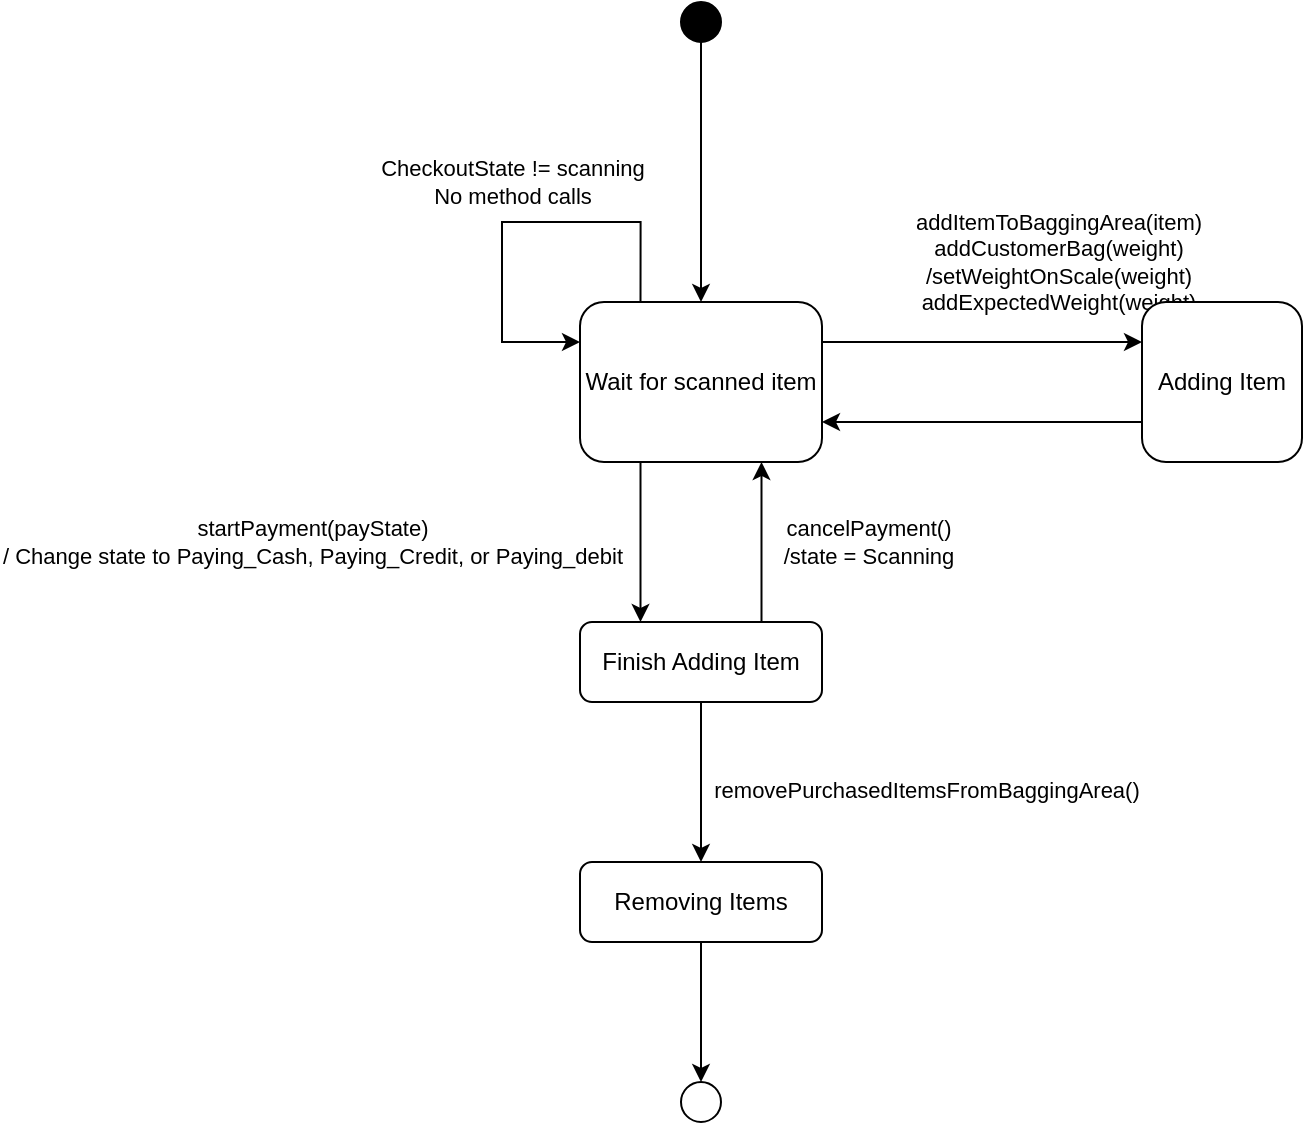 <mxfile version="14.5.10" type="device"><diagram id="C5RBs43oDa-KdzZeNtuy" name="Page-1"><mxGraphModel dx="1185" dy="622" grid="1" gridSize="10" guides="1" tooltips="1" connect="1" arrows="1" fold="1" page="1" pageScale="1" pageWidth="827" pageHeight="1169" math="0" shadow="0"><root><mxCell id="WIyWlLk6GJQsqaUBKTNV-0"/><mxCell id="WIyWlLk6GJQsqaUBKTNV-1" parent="WIyWlLk6GJQsqaUBKTNV-0"/><mxCell id="hV5ihDZwu1N_fjTF2qob-0" style="rounded=0;orthogonalLoop=1;jettySize=auto;html=1;exitX=0.5;exitY=1;exitDx=0;exitDy=0;entryX=0.5;entryY=0;entryDx=0;entryDy=0;" edge="1" parent="WIyWlLk6GJQsqaUBKTNV-1" source="hV5ihDZwu1N_fjTF2qob-9" target="hV5ihDZwu1N_fjTF2qob-7"><mxGeometry relative="1" as="geometry"><mxPoint x="320.0" y="460" as="sourcePoint"/></mxGeometry></mxCell><mxCell id="hV5ihDZwu1N_fjTF2qob-17" value="removePurchasedItemsFromBaggingArea()" style="edgeLabel;html=1;align=center;verticalAlign=middle;resizable=0;points=[];" vertex="1" connectable="0" parent="hV5ihDZwu1N_fjTF2qob-0"><mxGeometry x="0.159" y="2" relative="1" as="geometry"><mxPoint x="110" y="-3" as="offset"/></mxGeometry></mxCell><mxCell id="hV5ihDZwu1N_fjTF2qob-1" style="rounded=0;orthogonalLoop=1;jettySize=auto;html=1;exitX=1;exitY=0.25;exitDx=0;exitDy=0;entryX=0;entryY=0.25;entryDx=0;entryDy=0;" edge="1" parent="WIyWlLk6GJQsqaUBKTNV-1" source="hV5ihDZwu1N_fjTF2qob-3" target="hV5ihDZwu1N_fjTF2qob-5"><mxGeometry relative="1" as="geometry"/></mxCell><mxCell id="hV5ihDZwu1N_fjTF2qob-15" value="&lt;div&gt;addItemToBaggingArea(item)&lt;/div&gt;&lt;div&gt;addCustomerBag(weight)&lt;/div&gt;&lt;div&gt;/setWeightOnScale(weight)&lt;/div&gt;&lt;div&gt;addExpectedWeight(weight)&lt;/div&gt;" style="edgeLabel;html=1;align=center;verticalAlign=middle;resizable=0;points=[];" vertex="1" connectable="0" parent="hV5ihDZwu1N_fjTF2qob-1"><mxGeometry x="-0.287" relative="1" as="geometry"><mxPoint x="61" y="-40" as="offset"/></mxGeometry></mxCell><mxCell id="hV5ihDZwu1N_fjTF2qob-2" style="edgeStyle=none;rounded=0;orthogonalLoop=1;jettySize=auto;html=1;exitX=0.25;exitY=1;exitDx=0;exitDy=0;entryX=0.25;entryY=0;entryDx=0;entryDy=0;" edge="1" parent="WIyWlLk6GJQsqaUBKTNV-1" source="hV5ihDZwu1N_fjTF2qob-3" target="hV5ihDZwu1N_fjTF2qob-9"><mxGeometry relative="1" as="geometry"/></mxCell><mxCell id="hV5ihDZwu1N_fjTF2qob-16" value="&lt;div&gt;startPayment(payState)&lt;/div&gt;&lt;div&gt;/ Change state to Paying_Cash, Paying_Credit, or Paying_debit&lt;/div&gt;" style="edgeLabel;html=1;align=center;verticalAlign=middle;resizable=0;points=[];" vertex="1" connectable="0" parent="hV5ihDZwu1N_fjTF2qob-2"><mxGeometry x="0.19" relative="1" as="geometry"><mxPoint x="-165" y="-8" as="offset"/></mxGeometry></mxCell><mxCell id="hV5ihDZwu1N_fjTF2qob-3" value="Wait for scanned item" style="rounded=1;whiteSpace=wrap;html=1;" vertex="1" parent="WIyWlLk6GJQsqaUBKTNV-1"><mxGeometry x="359" y="280" width="121" height="80" as="geometry"/></mxCell><mxCell id="hV5ihDZwu1N_fjTF2qob-4" style="edgeStyle=none;rounded=0;orthogonalLoop=1;jettySize=auto;html=1;exitX=0;exitY=0.75;exitDx=0;exitDy=0;entryX=1;entryY=0.75;entryDx=0;entryDy=0;" edge="1" parent="WIyWlLk6GJQsqaUBKTNV-1" source="hV5ihDZwu1N_fjTF2qob-5" target="hV5ihDZwu1N_fjTF2qob-3"><mxGeometry relative="1" as="geometry"/></mxCell><mxCell id="hV5ihDZwu1N_fjTF2qob-5" value="Adding Item" style="rounded=1;whiteSpace=wrap;html=1;" vertex="1" parent="WIyWlLk6GJQsqaUBKTNV-1"><mxGeometry x="640" y="280" width="80" height="80" as="geometry"/></mxCell><mxCell id="hV5ihDZwu1N_fjTF2qob-7" value="Removing Items" style="rounded=1;whiteSpace=wrap;html=1;" vertex="1" parent="WIyWlLk6GJQsqaUBKTNV-1"><mxGeometry x="359" y="560" width="121" height="40" as="geometry"/></mxCell><mxCell id="hV5ihDZwu1N_fjTF2qob-8" style="edgeStyle=none;rounded=0;orthogonalLoop=1;jettySize=auto;html=1;exitX=0.5;exitY=1;exitDx=0;exitDy=0;" edge="1" parent="WIyWlLk6GJQsqaUBKTNV-1"><mxGeometry relative="1" as="geometry"><mxPoint x="419.5" y="600" as="sourcePoint"/><mxPoint x="419.5" y="670" as="targetPoint"/></mxGeometry></mxCell><mxCell id="hV5ihDZwu1N_fjTF2qob-19" style="edgeStyle=none;rounded=0;orthogonalLoop=1;jettySize=auto;html=1;exitX=0.75;exitY=0;exitDx=0;exitDy=0;entryX=0.75;entryY=1;entryDx=0;entryDy=0;" edge="1" parent="WIyWlLk6GJQsqaUBKTNV-1" source="hV5ihDZwu1N_fjTF2qob-9" target="hV5ihDZwu1N_fjTF2qob-3"><mxGeometry relative="1" as="geometry"/></mxCell><mxCell id="hV5ihDZwu1N_fjTF2qob-20" value="cancelPayment()&lt;br&gt;/state = Scanning" style="edgeLabel;html=1;align=center;verticalAlign=middle;resizable=0;points=[];" vertex="1" connectable="0" parent="hV5ihDZwu1N_fjTF2qob-19"><mxGeometry x="-0.176" y="1" relative="1" as="geometry"><mxPoint x="54" y="-7" as="offset"/></mxGeometry></mxCell><mxCell id="hV5ihDZwu1N_fjTF2qob-9" value="Finish Adding Item" style="rounded=1;whiteSpace=wrap;html=1;" vertex="1" parent="WIyWlLk6GJQsqaUBKTNV-1"><mxGeometry x="359" y="440" width="121" height="40" as="geometry"/></mxCell><mxCell id="hV5ihDZwu1N_fjTF2qob-10" style="edgeStyle=orthogonalEdgeStyle;rounded=0;orthogonalLoop=1;jettySize=auto;html=1;exitX=0.25;exitY=0;exitDx=0;exitDy=0;entryX=0;entryY=0.25;entryDx=0;entryDy=0;" edge="1" parent="WIyWlLk6GJQsqaUBKTNV-1" source="hV5ihDZwu1N_fjTF2qob-3" target="hV5ihDZwu1N_fjTF2qob-3"><mxGeometry relative="1" as="geometry"><Array as="points"><mxPoint x="389" y="240"/><mxPoint x="320" y="240"/><mxPoint x="320" y="300"/></Array></mxGeometry></mxCell><mxCell id="hV5ihDZwu1N_fjTF2qob-11" value="CheckoutState != scanning&lt;br&gt;No method calls" style="edgeLabel;html=1;align=center;verticalAlign=middle;resizable=0;points=[];" vertex="1" connectable="0" parent="hV5ihDZwu1N_fjTF2qob-10"><mxGeometry x="0.002" y="1" relative="1" as="geometry"><mxPoint y="-21" as="offset"/></mxGeometry></mxCell><mxCell id="hV5ihDZwu1N_fjTF2qob-12" style="edgeStyle=none;rounded=0;orthogonalLoop=1;jettySize=auto;html=1;exitX=0.5;exitY=1;exitDx=0;exitDy=0;entryX=0.5;entryY=0;entryDx=0;entryDy=0;" edge="1" parent="WIyWlLk6GJQsqaUBKTNV-1" source="hV5ihDZwu1N_fjTF2qob-13" target="hV5ihDZwu1N_fjTF2qob-3"><mxGeometry relative="1" as="geometry"/></mxCell><mxCell id="hV5ihDZwu1N_fjTF2qob-13" value="" style="ellipse;whiteSpace=wrap;html=1;aspect=fixed;fillColor=#000000;" vertex="1" parent="WIyWlLk6GJQsqaUBKTNV-1"><mxGeometry x="409.5" y="130" width="20" height="20" as="geometry"/></mxCell><mxCell id="hV5ihDZwu1N_fjTF2qob-14" value="" style="ellipse;whiteSpace=wrap;html=1;aspect=fixed;fillColor=#FFFFFF;" vertex="1" parent="WIyWlLk6GJQsqaUBKTNV-1"><mxGeometry x="409.5" y="670" width="20" height="20" as="geometry"/></mxCell></root></mxGraphModel></diagram></mxfile>